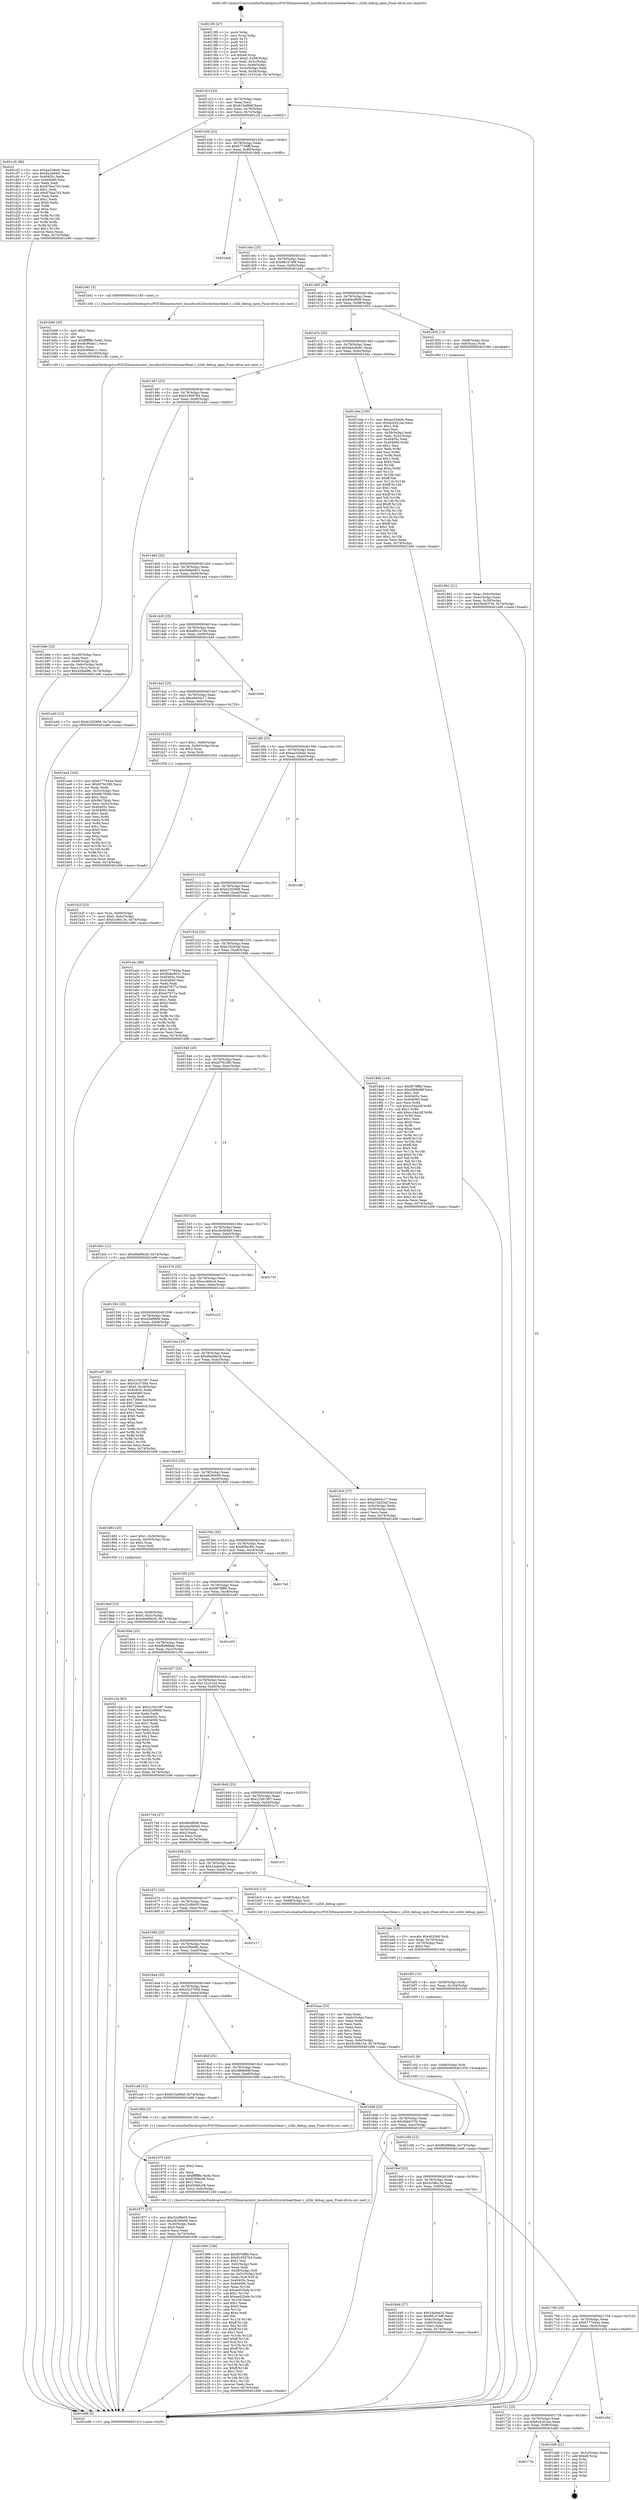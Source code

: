 digraph "0x4013f0" {
  label = "0x4013f0 (/mnt/c/Users/mathe/Desktop/tcc/POCII/binaries/extr_linuxfsocfs2clusterheartbeat.c_o2hb_debug_open_Final-ollvm.out::main(0))"
  labelloc = "t"
  node[shape=record]

  Entry [label="",width=0.3,height=0.3,shape=circle,fillcolor=black,style=filled]
  "0x40141f" [label="{
     0x40141f [23]\l
     | [instrs]\l
     &nbsp;&nbsp;0x40141f \<+3\>: mov -0x74(%rbp),%eax\l
     &nbsp;&nbsp;0x401422 \<+2\>: mov %eax,%ecx\l
     &nbsp;&nbsp;0x401424 \<+6\>: sub $0x815a96bf,%ecx\l
     &nbsp;&nbsp;0x40142a \<+3\>: mov %eax,-0x78(%rbp)\l
     &nbsp;&nbsp;0x40142d \<+3\>: mov %ecx,-0x7c(%rbp)\l
     &nbsp;&nbsp;0x401430 \<+6\>: je 0000000000401cf2 \<main+0x902\>\l
  }"]
  "0x401cf2" [label="{
     0x401cf2 [88]\l
     | [instrs]\l
     &nbsp;&nbsp;0x401cf2 \<+5\>: mov $0xaa33dedc,%eax\l
     &nbsp;&nbsp;0x401cf7 \<+5\>: mov $0x8a2e8461,%ecx\l
     &nbsp;&nbsp;0x401cfc \<+7\>: mov 0x40405c,%edx\l
     &nbsp;&nbsp;0x401d03 \<+7\>: mov 0x404060,%esi\l
     &nbsp;&nbsp;0x401d0a \<+2\>: mov %edx,%edi\l
     &nbsp;&nbsp;0x401d0c \<+6\>: sub $0x878aa7d3,%edi\l
     &nbsp;&nbsp;0x401d12 \<+3\>: sub $0x1,%edi\l
     &nbsp;&nbsp;0x401d15 \<+6\>: add $0x878aa7d3,%edi\l
     &nbsp;&nbsp;0x401d1b \<+3\>: imul %edi,%edx\l
     &nbsp;&nbsp;0x401d1e \<+3\>: and $0x1,%edx\l
     &nbsp;&nbsp;0x401d21 \<+3\>: cmp $0x0,%edx\l
     &nbsp;&nbsp;0x401d24 \<+4\>: sete %r8b\l
     &nbsp;&nbsp;0x401d28 \<+3\>: cmp $0xa,%esi\l
     &nbsp;&nbsp;0x401d2b \<+4\>: setl %r9b\l
     &nbsp;&nbsp;0x401d2f \<+3\>: mov %r8b,%r10b\l
     &nbsp;&nbsp;0x401d32 \<+3\>: and %r9b,%r10b\l
     &nbsp;&nbsp;0x401d35 \<+3\>: xor %r9b,%r8b\l
     &nbsp;&nbsp;0x401d38 \<+3\>: or %r8b,%r10b\l
     &nbsp;&nbsp;0x401d3b \<+4\>: test $0x1,%r10b\l
     &nbsp;&nbsp;0x401d3f \<+3\>: cmovne %ecx,%eax\l
     &nbsp;&nbsp;0x401d42 \<+3\>: mov %eax,-0x74(%rbp)\l
     &nbsp;&nbsp;0x401d45 \<+5\>: jmp 0000000000401e96 \<main+0xaa6\>\l
  }"]
  "0x401436" [label="{
     0x401436 [22]\l
     | [instrs]\l
     &nbsp;&nbsp;0x401436 \<+5\>: jmp 000000000040143b \<main+0x4b\>\l
     &nbsp;&nbsp;0x40143b \<+3\>: mov -0x78(%rbp),%eax\l
     &nbsp;&nbsp;0x40143e \<+5\>: sub $0x87736fff,%eax\l
     &nbsp;&nbsp;0x401443 \<+3\>: mov %eax,-0x80(%rbp)\l
     &nbsp;&nbsp;0x401446 \<+6\>: je 0000000000401deb \<main+0x9fb\>\l
  }"]
  Exit [label="",width=0.3,height=0.3,shape=circle,fillcolor=black,style=filled,peripheries=2]
  "0x401deb" [label="{
     0x401deb\l
  }", style=dashed]
  "0x40144c" [label="{
     0x40144c [25]\l
     | [instrs]\l
     &nbsp;&nbsp;0x40144c \<+5\>: jmp 0000000000401451 \<main+0x61\>\l
     &nbsp;&nbsp;0x401451 \<+3\>: mov -0x78(%rbp),%eax\l
     &nbsp;&nbsp;0x401454 \<+5\>: sub $0x88107ef9,%eax\l
     &nbsp;&nbsp;0x401459 \<+6\>: mov %eax,-0x84(%rbp)\l
     &nbsp;&nbsp;0x40145f \<+6\>: je 0000000000401b61 \<main+0x771\>\l
  }"]
  "0x40173a" [label="{
     0x40173a\l
  }", style=dashed]
  "0x401b61" [label="{
     0x401b61 [5]\l
     | [instrs]\l
     &nbsp;&nbsp;0x401b61 \<+5\>: call 0000000000401160 \<next_i\>\l
     | [calls]\l
     &nbsp;&nbsp;0x401160 \{1\} (/mnt/c/Users/mathe/Desktop/tcc/POCII/binaries/extr_linuxfsocfs2clusterheartbeat.c_o2hb_debug_open_Final-ollvm.out::next_i)\l
  }"]
  "0x401465" [label="{
     0x401465 [25]\l
     | [instrs]\l
     &nbsp;&nbsp;0x401465 \<+5\>: jmp 000000000040146a \<main+0x7a\>\l
     &nbsp;&nbsp;0x40146a \<+3\>: mov -0x78(%rbp),%eax\l
     &nbsp;&nbsp;0x40146d \<+5\>: sub $0x89cdf0f9,%eax\l
     &nbsp;&nbsp;0x401472 \<+6\>: mov %eax,-0x88(%rbp)\l
     &nbsp;&nbsp;0x401478 \<+6\>: je 0000000000401855 \<main+0x465\>\l
  }"]
  "0x401dd6" [label="{
     0x401dd6 [21]\l
     | [instrs]\l
     &nbsp;&nbsp;0x401dd6 \<+3\>: mov -0x2c(%rbp),%eax\l
     &nbsp;&nbsp;0x401dd9 \<+7\>: add $0xe8,%rsp\l
     &nbsp;&nbsp;0x401de0 \<+1\>: pop %rbx\l
     &nbsp;&nbsp;0x401de1 \<+2\>: pop %r12\l
     &nbsp;&nbsp;0x401de3 \<+2\>: pop %r13\l
     &nbsp;&nbsp;0x401de5 \<+2\>: pop %r14\l
     &nbsp;&nbsp;0x401de7 \<+2\>: pop %r15\l
     &nbsp;&nbsp;0x401de9 \<+1\>: pop %rbp\l
     &nbsp;&nbsp;0x401dea \<+1\>: ret\l
  }"]
  "0x401855" [label="{
     0x401855 [13]\l
     | [instrs]\l
     &nbsp;&nbsp;0x401855 \<+4\>: mov -0x48(%rbp),%rax\l
     &nbsp;&nbsp;0x401859 \<+4\>: mov 0x8(%rax),%rdi\l
     &nbsp;&nbsp;0x40185d \<+5\>: call 0000000000401060 \<atoi@plt\>\l
     | [calls]\l
     &nbsp;&nbsp;0x401060 \{1\} (unknown)\l
  }"]
  "0x40147e" [label="{
     0x40147e [25]\l
     | [instrs]\l
     &nbsp;&nbsp;0x40147e \<+5\>: jmp 0000000000401483 \<main+0x93\>\l
     &nbsp;&nbsp;0x401483 \<+3\>: mov -0x78(%rbp),%eax\l
     &nbsp;&nbsp;0x401486 \<+5\>: sub $0x8a2e8461,%eax\l
     &nbsp;&nbsp;0x40148b \<+6\>: mov %eax,-0x8c(%rbp)\l
     &nbsp;&nbsp;0x401491 \<+6\>: je 0000000000401d4a \<main+0x95a\>\l
  }"]
  "0x401721" [label="{
     0x401721 [25]\l
     | [instrs]\l
     &nbsp;&nbsp;0x401721 \<+5\>: jmp 0000000000401726 \<main+0x336\>\l
     &nbsp;&nbsp;0x401726 \<+3\>: mov -0x78(%rbp),%eax\l
     &nbsp;&nbsp;0x401729 \<+5\>: sub $0x6c4261ba,%eax\l
     &nbsp;&nbsp;0x40172e \<+6\>: mov %eax,-0xf8(%rbp)\l
     &nbsp;&nbsp;0x401734 \<+6\>: je 0000000000401dd6 \<main+0x9e6\>\l
  }"]
  "0x401d4a" [label="{
     0x401d4a [140]\l
     | [instrs]\l
     &nbsp;&nbsp;0x401d4a \<+5\>: mov $0xaa33dedc,%eax\l
     &nbsp;&nbsp;0x401d4f \<+5\>: mov $0x6c4261ba,%ecx\l
     &nbsp;&nbsp;0x401d54 \<+2\>: mov $0x1,%dl\l
     &nbsp;&nbsp;0x401d56 \<+2\>: xor %esi,%esi\l
     &nbsp;&nbsp;0x401d58 \<+3\>: mov -0x38(%rbp),%edi\l
     &nbsp;&nbsp;0x401d5b \<+3\>: mov %edi,-0x2c(%rbp)\l
     &nbsp;&nbsp;0x401d5e \<+7\>: mov 0x40405c,%edi\l
     &nbsp;&nbsp;0x401d65 \<+8\>: mov 0x404060,%r8d\l
     &nbsp;&nbsp;0x401d6d \<+3\>: sub $0x1,%esi\l
     &nbsp;&nbsp;0x401d70 \<+3\>: mov %edi,%r9d\l
     &nbsp;&nbsp;0x401d73 \<+3\>: add %esi,%r9d\l
     &nbsp;&nbsp;0x401d76 \<+4\>: imul %r9d,%edi\l
     &nbsp;&nbsp;0x401d7a \<+3\>: and $0x1,%edi\l
     &nbsp;&nbsp;0x401d7d \<+3\>: cmp $0x0,%edi\l
     &nbsp;&nbsp;0x401d80 \<+4\>: sete %r10b\l
     &nbsp;&nbsp;0x401d84 \<+4\>: cmp $0xa,%r8d\l
     &nbsp;&nbsp;0x401d88 \<+4\>: setl %r11b\l
     &nbsp;&nbsp;0x401d8c \<+3\>: mov %r10b,%bl\l
     &nbsp;&nbsp;0x401d8f \<+3\>: xor $0xff,%bl\l
     &nbsp;&nbsp;0x401d92 \<+3\>: mov %r11b,%r14b\l
     &nbsp;&nbsp;0x401d95 \<+4\>: xor $0xff,%r14b\l
     &nbsp;&nbsp;0x401d99 \<+3\>: xor $0x1,%dl\l
     &nbsp;&nbsp;0x401d9c \<+3\>: mov %bl,%r15b\l
     &nbsp;&nbsp;0x401d9f \<+4\>: and $0xff,%r15b\l
     &nbsp;&nbsp;0x401da3 \<+3\>: and %dl,%r10b\l
     &nbsp;&nbsp;0x401da6 \<+3\>: mov %r14b,%r12b\l
     &nbsp;&nbsp;0x401da9 \<+4\>: and $0xff,%r12b\l
     &nbsp;&nbsp;0x401dad \<+3\>: and %dl,%r11b\l
     &nbsp;&nbsp;0x401db0 \<+3\>: or %r10b,%r15b\l
     &nbsp;&nbsp;0x401db3 \<+3\>: or %r11b,%r12b\l
     &nbsp;&nbsp;0x401db6 \<+3\>: xor %r12b,%r15b\l
     &nbsp;&nbsp;0x401db9 \<+3\>: or %r14b,%bl\l
     &nbsp;&nbsp;0x401dbc \<+3\>: xor $0xff,%bl\l
     &nbsp;&nbsp;0x401dbf \<+3\>: or $0x1,%dl\l
     &nbsp;&nbsp;0x401dc2 \<+2\>: and %dl,%bl\l
     &nbsp;&nbsp;0x401dc4 \<+3\>: or %bl,%r15b\l
     &nbsp;&nbsp;0x401dc7 \<+4\>: test $0x1,%r15b\l
     &nbsp;&nbsp;0x401dcb \<+3\>: cmovne %ecx,%eax\l
     &nbsp;&nbsp;0x401dce \<+3\>: mov %eax,-0x74(%rbp)\l
     &nbsp;&nbsp;0x401dd1 \<+5\>: jmp 0000000000401e96 \<main+0xaa6\>\l
  }"]
  "0x401497" [label="{
     0x401497 [25]\l
     | [instrs]\l
     &nbsp;&nbsp;0x401497 \<+5\>: jmp 000000000040149c \<main+0xac\>\l
     &nbsp;&nbsp;0x40149c \<+3\>: mov -0x78(%rbp),%eax\l
     &nbsp;&nbsp;0x40149f \<+5\>: sub $0x91958764,%eax\l
     &nbsp;&nbsp;0x4014a4 \<+6\>: mov %eax,-0x90(%rbp)\l
     &nbsp;&nbsp;0x4014aa \<+6\>: je 0000000000401a40 \<main+0x650\>\l
  }"]
  "0x401e5d" [label="{
     0x401e5d\l
  }", style=dashed]
  "0x401a40" [label="{
     0x401a40 [12]\l
     | [instrs]\l
     &nbsp;&nbsp;0x401a40 \<+7\>: movl $0xb22f2998,-0x74(%rbp)\l
     &nbsp;&nbsp;0x401a47 \<+5\>: jmp 0000000000401e96 \<main+0xaa6\>\l
  }"]
  "0x4014b0" [label="{
     0x4014b0 [25]\l
     | [instrs]\l
     &nbsp;&nbsp;0x4014b0 \<+5\>: jmp 00000000004014b5 \<main+0xc5\>\l
     &nbsp;&nbsp;0x4014b5 \<+3\>: mov -0x78(%rbp),%eax\l
     &nbsp;&nbsp;0x4014b8 \<+5\>: sub $0x9b8a9631,%eax\l
     &nbsp;&nbsp;0x4014bd \<+6\>: mov %eax,-0x94(%rbp)\l
     &nbsp;&nbsp;0x4014c3 \<+6\>: je 0000000000401aa4 \<main+0x6b4\>\l
  }"]
  "0x401c0b" [label="{
     0x401c0b [12]\l
     | [instrs]\l
     &nbsp;&nbsp;0x401c0b \<+7\>: movl $0xf8d989ab,-0x74(%rbp)\l
     &nbsp;&nbsp;0x401c12 \<+5\>: jmp 0000000000401e96 \<main+0xaa6\>\l
  }"]
  "0x401aa4" [label="{
     0x401aa4 [104]\l
     | [instrs]\l
     &nbsp;&nbsp;0x401aa4 \<+5\>: mov $0x6777944a,%eax\l
     &nbsp;&nbsp;0x401aa9 \<+5\>: mov $0xbf79c390,%ecx\l
     &nbsp;&nbsp;0x401aae \<+2\>: xor %edx,%edx\l
     &nbsp;&nbsp;0x401ab0 \<+3\>: mov -0x5c(%rbp),%esi\l
     &nbsp;&nbsp;0x401ab3 \<+6\>: add $0x98c7fd4b,%esi\l
     &nbsp;&nbsp;0x401ab9 \<+3\>: add $0x1,%esi\l
     &nbsp;&nbsp;0x401abc \<+6\>: sub $0x98c7fd4b,%esi\l
     &nbsp;&nbsp;0x401ac2 \<+3\>: mov %esi,-0x5c(%rbp)\l
     &nbsp;&nbsp;0x401ac5 \<+7\>: mov 0x40405c,%esi\l
     &nbsp;&nbsp;0x401acc \<+7\>: mov 0x404060,%edi\l
     &nbsp;&nbsp;0x401ad3 \<+3\>: sub $0x1,%edx\l
     &nbsp;&nbsp;0x401ad6 \<+3\>: mov %esi,%r8d\l
     &nbsp;&nbsp;0x401ad9 \<+3\>: add %edx,%r8d\l
     &nbsp;&nbsp;0x401adc \<+4\>: imul %r8d,%esi\l
     &nbsp;&nbsp;0x401ae0 \<+3\>: and $0x1,%esi\l
     &nbsp;&nbsp;0x401ae3 \<+3\>: cmp $0x0,%esi\l
     &nbsp;&nbsp;0x401ae6 \<+4\>: sete %r9b\l
     &nbsp;&nbsp;0x401aea \<+3\>: cmp $0xa,%edi\l
     &nbsp;&nbsp;0x401aed \<+4\>: setl %r10b\l
     &nbsp;&nbsp;0x401af1 \<+3\>: mov %r9b,%r11b\l
     &nbsp;&nbsp;0x401af4 \<+3\>: and %r10b,%r11b\l
     &nbsp;&nbsp;0x401af7 \<+3\>: xor %r10b,%r9b\l
     &nbsp;&nbsp;0x401afa \<+3\>: or %r9b,%r11b\l
     &nbsp;&nbsp;0x401afd \<+4\>: test $0x1,%r11b\l
     &nbsp;&nbsp;0x401b01 \<+3\>: cmovne %ecx,%eax\l
     &nbsp;&nbsp;0x401b04 \<+3\>: mov %eax,-0x74(%rbp)\l
     &nbsp;&nbsp;0x401b07 \<+5\>: jmp 0000000000401e96 \<main+0xaa6\>\l
  }"]
  "0x4014c9" [label="{
     0x4014c9 [25]\l
     | [instrs]\l
     &nbsp;&nbsp;0x4014c9 \<+5\>: jmp 00000000004014ce \<main+0xde\>\l
     &nbsp;&nbsp;0x4014ce \<+3\>: mov -0x78(%rbp),%eax\l
     &nbsp;&nbsp;0x4014d1 \<+5\>: sub $0xa801e7db,%eax\l
     &nbsp;&nbsp;0x4014d6 \<+6\>: mov %eax,-0x98(%rbp)\l
     &nbsp;&nbsp;0x4014dc \<+6\>: je 0000000000401849 \<main+0x459\>\l
  }"]
  "0x401c02" [label="{
     0x401c02 [9]\l
     | [instrs]\l
     &nbsp;&nbsp;0x401c02 \<+4\>: mov -0x68(%rbp),%rdi\l
     &nbsp;&nbsp;0x401c06 \<+5\>: call 0000000000401030 \<free@plt\>\l
     | [calls]\l
     &nbsp;&nbsp;0x401030 \{1\} (unknown)\l
  }"]
  "0x401849" [label="{
     0x401849\l
  }", style=dashed]
  "0x4014e2" [label="{
     0x4014e2 [25]\l
     | [instrs]\l
     &nbsp;&nbsp;0x4014e2 \<+5\>: jmp 00000000004014e7 \<main+0xf7\>\l
     &nbsp;&nbsp;0x4014e7 \<+3\>: mov -0x78(%rbp),%eax\l
     &nbsp;&nbsp;0x4014ea \<+5\>: sub $0xa9e04c17,%eax\l
     &nbsp;&nbsp;0x4014ef \<+6\>: mov %eax,-0x9c(%rbp)\l
     &nbsp;&nbsp;0x4014f5 \<+6\>: je 0000000000401b18 \<main+0x728\>\l
  }"]
  "0x401bf3" [label="{
     0x401bf3 [15]\l
     | [instrs]\l
     &nbsp;&nbsp;0x401bf3 \<+4\>: mov -0x58(%rbp),%rdi\l
     &nbsp;&nbsp;0x401bf7 \<+6\>: mov %eax,-0x104(%rbp)\l
     &nbsp;&nbsp;0x401bfd \<+5\>: call 0000000000401030 \<free@plt\>\l
     | [calls]\l
     &nbsp;&nbsp;0x401030 \{1\} (unknown)\l
  }"]
  "0x401b18" [label="{
     0x401b18 [23]\l
     | [instrs]\l
     &nbsp;&nbsp;0x401b18 \<+7\>: movl $0x1,-0x60(%rbp)\l
     &nbsp;&nbsp;0x401b1f \<+4\>: movslq -0x60(%rbp),%rax\l
     &nbsp;&nbsp;0x401b23 \<+4\>: shl $0x2,%rax\l
     &nbsp;&nbsp;0x401b27 \<+3\>: mov %rax,%rdi\l
     &nbsp;&nbsp;0x401b2a \<+5\>: call 0000000000401050 \<malloc@plt\>\l
     | [calls]\l
     &nbsp;&nbsp;0x401050 \{1\} (unknown)\l
  }"]
  "0x4014fb" [label="{
     0x4014fb [25]\l
     | [instrs]\l
     &nbsp;&nbsp;0x4014fb \<+5\>: jmp 0000000000401500 \<main+0x110\>\l
     &nbsp;&nbsp;0x401500 \<+3\>: mov -0x78(%rbp),%eax\l
     &nbsp;&nbsp;0x401503 \<+5\>: sub $0xaa33dedc,%eax\l
     &nbsp;&nbsp;0x401508 \<+6\>: mov %eax,-0xa0(%rbp)\l
     &nbsp;&nbsp;0x40150e \<+6\>: je 0000000000401e8f \<main+0xa9f\>\l
  }"]
  "0x401bdc" [label="{
     0x401bdc [23]\l
     | [instrs]\l
     &nbsp;&nbsp;0x401bdc \<+10\>: movabs $0x4020b6,%rdi\l
     &nbsp;&nbsp;0x401be6 \<+3\>: mov %eax,-0x70(%rbp)\l
     &nbsp;&nbsp;0x401be9 \<+3\>: mov -0x70(%rbp),%esi\l
     &nbsp;&nbsp;0x401bec \<+2\>: mov $0x0,%al\l
     &nbsp;&nbsp;0x401bee \<+5\>: call 0000000000401040 \<printf@plt\>\l
     | [calls]\l
     &nbsp;&nbsp;0x401040 \{1\} (unknown)\l
  }"]
  "0x401e8f" [label="{
     0x401e8f\l
  }", style=dashed]
  "0x401514" [label="{
     0x401514 [25]\l
     | [instrs]\l
     &nbsp;&nbsp;0x401514 \<+5\>: jmp 0000000000401519 \<main+0x129\>\l
     &nbsp;&nbsp;0x401519 \<+3\>: mov -0x78(%rbp),%eax\l
     &nbsp;&nbsp;0x40151c \<+5\>: sub $0xb22f2998,%eax\l
     &nbsp;&nbsp;0x401521 \<+6\>: mov %eax,-0xa4(%rbp)\l
     &nbsp;&nbsp;0x401527 \<+6\>: je 0000000000401a4c \<main+0x65c\>\l
  }"]
  "0x401b8e" [label="{
     0x401b8e [32]\l
     | [instrs]\l
     &nbsp;&nbsp;0x401b8e \<+6\>: mov -0x100(%rbp),%ecx\l
     &nbsp;&nbsp;0x401b94 \<+3\>: imul %eax,%ecx\l
     &nbsp;&nbsp;0x401b97 \<+4\>: mov -0x68(%rbp),%rsi\l
     &nbsp;&nbsp;0x401b9b \<+4\>: movslq -0x6c(%rbp),%rdi\l
     &nbsp;&nbsp;0x401b9f \<+3\>: mov %ecx,(%rsi,%rdi,4)\l
     &nbsp;&nbsp;0x401ba2 \<+7\>: movl $0x42fbe9fe,-0x74(%rbp)\l
     &nbsp;&nbsp;0x401ba9 \<+5\>: jmp 0000000000401e96 \<main+0xaa6\>\l
  }"]
  "0x401a4c" [label="{
     0x401a4c [88]\l
     | [instrs]\l
     &nbsp;&nbsp;0x401a4c \<+5\>: mov $0x6777944a,%eax\l
     &nbsp;&nbsp;0x401a51 \<+5\>: mov $0x9b8a9631,%ecx\l
     &nbsp;&nbsp;0x401a56 \<+7\>: mov 0x40405c,%edx\l
     &nbsp;&nbsp;0x401a5d \<+7\>: mov 0x404060,%esi\l
     &nbsp;&nbsp;0x401a64 \<+2\>: mov %edx,%edi\l
     &nbsp;&nbsp;0x401a66 \<+6\>: add $0xe07677a,%edi\l
     &nbsp;&nbsp;0x401a6c \<+3\>: sub $0x1,%edi\l
     &nbsp;&nbsp;0x401a6f \<+6\>: sub $0xe07677a,%edi\l
     &nbsp;&nbsp;0x401a75 \<+3\>: imul %edi,%edx\l
     &nbsp;&nbsp;0x401a78 \<+3\>: and $0x1,%edx\l
     &nbsp;&nbsp;0x401a7b \<+3\>: cmp $0x0,%edx\l
     &nbsp;&nbsp;0x401a7e \<+4\>: sete %r8b\l
     &nbsp;&nbsp;0x401a82 \<+3\>: cmp $0xa,%esi\l
     &nbsp;&nbsp;0x401a85 \<+4\>: setl %r9b\l
     &nbsp;&nbsp;0x401a89 \<+3\>: mov %r8b,%r10b\l
     &nbsp;&nbsp;0x401a8c \<+3\>: and %r9b,%r10b\l
     &nbsp;&nbsp;0x401a8f \<+3\>: xor %r9b,%r8b\l
     &nbsp;&nbsp;0x401a92 \<+3\>: or %r8b,%r10b\l
     &nbsp;&nbsp;0x401a95 \<+4\>: test $0x1,%r10b\l
     &nbsp;&nbsp;0x401a99 \<+3\>: cmovne %ecx,%eax\l
     &nbsp;&nbsp;0x401a9c \<+3\>: mov %eax,-0x74(%rbp)\l
     &nbsp;&nbsp;0x401a9f \<+5\>: jmp 0000000000401e96 \<main+0xaa6\>\l
  }"]
  "0x40152d" [label="{
     0x40152d [25]\l
     | [instrs]\l
     &nbsp;&nbsp;0x40152d \<+5\>: jmp 0000000000401532 \<main+0x142\>\l
     &nbsp;&nbsp;0x401532 \<+3\>: mov -0x78(%rbp),%eax\l
     &nbsp;&nbsp;0x401535 \<+5\>: sub $0xb7d203af,%eax\l
     &nbsp;&nbsp;0x40153a \<+6\>: mov %eax,-0xa8(%rbp)\l
     &nbsp;&nbsp;0x401540 \<+6\>: je 00000000004018db \<main+0x4eb\>\l
  }"]
  "0x401b66" [label="{
     0x401b66 [40]\l
     | [instrs]\l
     &nbsp;&nbsp;0x401b66 \<+5\>: mov $0x2,%ecx\l
     &nbsp;&nbsp;0x401b6b \<+1\>: cltd\l
     &nbsp;&nbsp;0x401b6c \<+2\>: idiv %ecx\l
     &nbsp;&nbsp;0x401b6e \<+6\>: imul $0xfffffffe,%edx,%ecx\l
     &nbsp;&nbsp;0x401b74 \<+6\>: add $0x8c96de11,%ecx\l
     &nbsp;&nbsp;0x401b7a \<+3\>: add $0x1,%ecx\l
     &nbsp;&nbsp;0x401b7d \<+6\>: sub $0x8c96de11,%ecx\l
     &nbsp;&nbsp;0x401b83 \<+6\>: mov %ecx,-0x100(%rbp)\l
     &nbsp;&nbsp;0x401b89 \<+5\>: call 0000000000401160 \<next_i\>\l
     | [calls]\l
     &nbsp;&nbsp;0x401160 \{1\} (/mnt/c/Users/mathe/Desktop/tcc/POCII/binaries/extr_linuxfsocfs2clusterheartbeat.c_o2hb_debug_open_Final-ollvm.out::next_i)\l
  }"]
  "0x4018db" [label="{
     0x4018db [144]\l
     | [instrs]\l
     &nbsp;&nbsp;0x4018db \<+5\>: mov $0xf879fffd,%eax\l
     &nbsp;&nbsp;0x4018e0 \<+5\>: mov $0x486fe98f,%ecx\l
     &nbsp;&nbsp;0x4018e5 \<+2\>: mov $0x1,%dl\l
     &nbsp;&nbsp;0x4018e7 \<+7\>: mov 0x40405c,%esi\l
     &nbsp;&nbsp;0x4018ee \<+7\>: mov 0x404060,%edi\l
     &nbsp;&nbsp;0x4018f5 \<+3\>: mov %esi,%r8d\l
     &nbsp;&nbsp;0x4018f8 \<+7\>: sub $0xcc34a2df,%r8d\l
     &nbsp;&nbsp;0x4018ff \<+4\>: sub $0x1,%r8d\l
     &nbsp;&nbsp;0x401903 \<+7\>: add $0xcc34a2df,%r8d\l
     &nbsp;&nbsp;0x40190a \<+4\>: imul %r8d,%esi\l
     &nbsp;&nbsp;0x40190e \<+3\>: and $0x1,%esi\l
     &nbsp;&nbsp;0x401911 \<+3\>: cmp $0x0,%esi\l
     &nbsp;&nbsp;0x401914 \<+4\>: sete %r9b\l
     &nbsp;&nbsp;0x401918 \<+3\>: cmp $0xa,%edi\l
     &nbsp;&nbsp;0x40191b \<+4\>: setl %r10b\l
     &nbsp;&nbsp;0x40191f \<+3\>: mov %r9b,%r11b\l
     &nbsp;&nbsp;0x401922 \<+4\>: xor $0xff,%r11b\l
     &nbsp;&nbsp;0x401926 \<+3\>: mov %r10b,%bl\l
     &nbsp;&nbsp;0x401929 \<+3\>: xor $0xff,%bl\l
     &nbsp;&nbsp;0x40192c \<+3\>: xor $0x0,%dl\l
     &nbsp;&nbsp;0x40192f \<+3\>: mov %r11b,%r14b\l
     &nbsp;&nbsp;0x401932 \<+4\>: and $0x0,%r14b\l
     &nbsp;&nbsp;0x401936 \<+3\>: and %dl,%r9b\l
     &nbsp;&nbsp;0x401939 \<+3\>: mov %bl,%r15b\l
     &nbsp;&nbsp;0x40193c \<+4\>: and $0x0,%r15b\l
     &nbsp;&nbsp;0x401940 \<+3\>: and %dl,%r10b\l
     &nbsp;&nbsp;0x401943 \<+3\>: or %r9b,%r14b\l
     &nbsp;&nbsp;0x401946 \<+3\>: or %r10b,%r15b\l
     &nbsp;&nbsp;0x401949 \<+3\>: xor %r15b,%r14b\l
     &nbsp;&nbsp;0x40194c \<+3\>: or %bl,%r11b\l
     &nbsp;&nbsp;0x40194f \<+4\>: xor $0xff,%r11b\l
     &nbsp;&nbsp;0x401953 \<+3\>: or $0x0,%dl\l
     &nbsp;&nbsp;0x401956 \<+3\>: and %dl,%r11b\l
     &nbsp;&nbsp;0x401959 \<+3\>: or %r11b,%r14b\l
     &nbsp;&nbsp;0x40195c \<+4\>: test $0x1,%r14b\l
     &nbsp;&nbsp;0x401960 \<+3\>: cmovne %ecx,%eax\l
     &nbsp;&nbsp;0x401963 \<+3\>: mov %eax,-0x74(%rbp)\l
     &nbsp;&nbsp;0x401966 \<+5\>: jmp 0000000000401e96 \<main+0xaa6\>\l
  }"]
  "0x401546" [label="{
     0x401546 [25]\l
     | [instrs]\l
     &nbsp;&nbsp;0x401546 \<+5\>: jmp 000000000040154b \<main+0x15b\>\l
     &nbsp;&nbsp;0x40154b \<+3\>: mov -0x78(%rbp),%eax\l
     &nbsp;&nbsp;0x40154e \<+5\>: sub $0xbf79c390,%eax\l
     &nbsp;&nbsp;0x401553 \<+6\>: mov %eax,-0xac(%rbp)\l
     &nbsp;&nbsp;0x401559 \<+6\>: je 0000000000401b0c \<main+0x71c\>\l
  }"]
  "0x401708" [label="{
     0x401708 [25]\l
     | [instrs]\l
     &nbsp;&nbsp;0x401708 \<+5\>: jmp 000000000040170d \<main+0x31d\>\l
     &nbsp;&nbsp;0x40170d \<+3\>: mov -0x78(%rbp),%eax\l
     &nbsp;&nbsp;0x401710 \<+5\>: sub $0x6777944a,%eax\l
     &nbsp;&nbsp;0x401715 \<+6\>: mov %eax,-0xf4(%rbp)\l
     &nbsp;&nbsp;0x40171b \<+6\>: je 0000000000401e5d \<main+0xa6d\>\l
  }"]
  "0x401b0c" [label="{
     0x401b0c [12]\l
     | [instrs]\l
     &nbsp;&nbsp;0x401b0c \<+7\>: movl $0xd6a99e26,-0x74(%rbp)\l
     &nbsp;&nbsp;0x401b13 \<+5\>: jmp 0000000000401e96 \<main+0xaa6\>\l
  }"]
  "0x40155f" [label="{
     0x40155f [25]\l
     | [instrs]\l
     &nbsp;&nbsp;0x40155f \<+5\>: jmp 0000000000401564 \<main+0x174\>\l
     &nbsp;&nbsp;0x401564 \<+3\>: mov -0x78(%rbp),%eax\l
     &nbsp;&nbsp;0x401567 \<+5\>: sub $0xcbc0b9a0,%eax\l
     &nbsp;&nbsp;0x40156c \<+6\>: mov %eax,-0xb0(%rbp)\l
     &nbsp;&nbsp;0x401572 \<+6\>: je 000000000040175f \<main+0x36f\>\l
  }"]
  "0x401b46" [label="{
     0x401b46 [27]\l
     | [instrs]\l
     &nbsp;&nbsp;0x401b46 \<+5\>: mov $0x24a9ae32,%eax\l
     &nbsp;&nbsp;0x401b4b \<+5\>: mov $0x88107ef9,%ecx\l
     &nbsp;&nbsp;0x401b50 \<+3\>: mov -0x6c(%rbp),%edx\l
     &nbsp;&nbsp;0x401b53 \<+3\>: cmp -0x60(%rbp),%edx\l
     &nbsp;&nbsp;0x401b56 \<+3\>: cmovl %ecx,%eax\l
     &nbsp;&nbsp;0x401b59 \<+3\>: mov %eax,-0x74(%rbp)\l
     &nbsp;&nbsp;0x401b5c \<+5\>: jmp 0000000000401e96 \<main+0xaa6\>\l
  }"]
  "0x40175f" [label="{
     0x40175f\l
  }", style=dashed]
  "0x401578" [label="{
     0x401578 [25]\l
     | [instrs]\l
     &nbsp;&nbsp;0x401578 \<+5\>: jmp 000000000040157d \<main+0x18d\>\l
     &nbsp;&nbsp;0x40157d \<+3\>: mov -0x78(%rbp),%eax\l
     &nbsp;&nbsp;0x401580 \<+5\>: sub $0xccc60ec4,%eax\l
     &nbsp;&nbsp;0x401585 \<+6\>: mov %eax,-0xb4(%rbp)\l
     &nbsp;&nbsp;0x40158b \<+6\>: je 0000000000401c23 \<main+0x833\>\l
  }"]
  "0x401b2f" [label="{
     0x401b2f [23]\l
     | [instrs]\l
     &nbsp;&nbsp;0x401b2f \<+4\>: mov %rax,-0x68(%rbp)\l
     &nbsp;&nbsp;0x401b33 \<+7\>: movl $0x0,-0x6c(%rbp)\l
     &nbsp;&nbsp;0x401b3a \<+7\>: movl $0x5c38e13e,-0x74(%rbp)\l
     &nbsp;&nbsp;0x401b41 \<+5\>: jmp 0000000000401e96 \<main+0xaa6\>\l
  }"]
  "0x401c23" [label="{
     0x401c23\l
  }", style=dashed]
  "0x401591" [label="{
     0x401591 [25]\l
     | [instrs]\l
     &nbsp;&nbsp;0x401591 \<+5\>: jmp 0000000000401596 \<main+0x1a6\>\l
     &nbsp;&nbsp;0x401596 \<+3\>: mov -0x78(%rbp),%eax\l
     &nbsp;&nbsp;0x401599 \<+5\>: sub $0xd2ef98f4,%eax\l
     &nbsp;&nbsp;0x40159e \<+6\>: mov %eax,-0xb8(%rbp)\l
     &nbsp;&nbsp;0x4015a4 \<+6\>: je 0000000000401c87 \<main+0x897\>\l
  }"]
  "0x401998" [label="{
     0x401998 [168]\l
     | [instrs]\l
     &nbsp;&nbsp;0x401998 \<+5\>: mov $0xf879fffd,%ecx\l
     &nbsp;&nbsp;0x40199d \<+5\>: mov $0x91958764,%edx\l
     &nbsp;&nbsp;0x4019a2 \<+3\>: mov $0x1,%sil\l
     &nbsp;&nbsp;0x4019a5 \<+6\>: mov -0xfc(%rbp),%edi\l
     &nbsp;&nbsp;0x4019ab \<+3\>: imul %eax,%edi\l
     &nbsp;&nbsp;0x4019ae \<+4\>: mov -0x58(%rbp),%r8\l
     &nbsp;&nbsp;0x4019b2 \<+4\>: movslq -0x5c(%rbp),%r9\l
     &nbsp;&nbsp;0x4019b6 \<+4\>: mov %edi,(%r8,%r9,4)\l
     &nbsp;&nbsp;0x4019ba \<+7\>: mov 0x40405c,%eax\l
     &nbsp;&nbsp;0x4019c1 \<+7\>: mov 0x404060,%edi\l
     &nbsp;&nbsp;0x4019c8 \<+3\>: mov %eax,%r10d\l
     &nbsp;&nbsp;0x4019cb \<+7\>: sub $0xeed25efe,%r10d\l
     &nbsp;&nbsp;0x4019d2 \<+4\>: sub $0x1,%r10d\l
     &nbsp;&nbsp;0x4019d6 \<+7\>: add $0xeed25efe,%r10d\l
     &nbsp;&nbsp;0x4019dd \<+4\>: imul %r10d,%eax\l
     &nbsp;&nbsp;0x4019e1 \<+3\>: and $0x1,%eax\l
     &nbsp;&nbsp;0x4019e4 \<+3\>: cmp $0x0,%eax\l
     &nbsp;&nbsp;0x4019e7 \<+4\>: sete %r11b\l
     &nbsp;&nbsp;0x4019eb \<+3\>: cmp $0xa,%edi\l
     &nbsp;&nbsp;0x4019ee \<+3\>: setl %bl\l
     &nbsp;&nbsp;0x4019f1 \<+3\>: mov %r11b,%r14b\l
     &nbsp;&nbsp;0x4019f4 \<+4\>: xor $0xff,%r14b\l
     &nbsp;&nbsp;0x4019f8 \<+3\>: mov %bl,%r15b\l
     &nbsp;&nbsp;0x4019fb \<+4\>: xor $0xff,%r15b\l
     &nbsp;&nbsp;0x4019ff \<+4\>: xor $0x1,%sil\l
     &nbsp;&nbsp;0x401a03 \<+3\>: mov %r14b,%r12b\l
     &nbsp;&nbsp;0x401a06 \<+4\>: and $0xff,%r12b\l
     &nbsp;&nbsp;0x401a0a \<+3\>: and %sil,%r11b\l
     &nbsp;&nbsp;0x401a0d \<+3\>: mov %r15b,%r13b\l
     &nbsp;&nbsp;0x401a10 \<+4\>: and $0xff,%r13b\l
     &nbsp;&nbsp;0x401a14 \<+3\>: and %sil,%bl\l
     &nbsp;&nbsp;0x401a17 \<+3\>: or %r11b,%r12b\l
     &nbsp;&nbsp;0x401a1a \<+3\>: or %bl,%r13b\l
     &nbsp;&nbsp;0x401a1d \<+3\>: xor %r13b,%r12b\l
     &nbsp;&nbsp;0x401a20 \<+3\>: or %r15b,%r14b\l
     &nbsp;&nbsp;0x401a23 \<+4\>: xor $0xff,%r14b\l
     &nbsp;&nbsp;0x401a27 \<+4\>: or $0x1,%sil\l
     &nbsp;&nbsp;0x401a2b \<+3\>: and %sil,%r14b\l
     &nbsp;&nbsp;0x401a2e \<+3\>: or %r14b,%r12b\l
     &nbsp;&nbsp;0x401a31 \<+4\>: test $0x1,%r12b\l
     &nbsp;&nbsp;0x401a35 \<+3\>: cmovne %edx,%ecx\l
     &nbsp;&nbsp;0x401a38 \<+3\>: mov %ecx,-0x74(%rbp)\l
     &nbsp;&nbsp;0x401a3b \<+5\>: jmp 0000000000401e96 \<main+0xaa6\>\l
  }"]
  "0x401c87" [label="{
     0x401c87 [95]\l
     | [instrs]\l
     &nbsp;&nbsp;0x401c87 \<+5\>: mov $0x21591587,%eax\l
     &nbsp;&nbsp;0x401c8c \<+5\>: mov $0x43c3705d,%ecx\l
     &nbsp;&nbsp;0x401c91 \<+7\>: movl $0x0,-0x38(%rbp)\l
     &nbsp;&nbsp;0x401c98 \<+7\>: mov 0x40405c,%edx\l
     &nbsp;&nbsp;0x401c9f \<+7\>: mov 0x404060,%esi\l
     &nbsp;&nbsp;0x401ca6 \<+2\>: mov %edx,%edi\l
     &nbsp;&nbsp;0x401ca8 \<+6\>: add $0x7266e0cd,%edi\l
     &nbsp;&nbsp;0x401cae \<+3\>: sub $0x1,%edi\l
     &nbsp;&nbsp;0x401cb1 \<+6\>: sub $0x7266e0cd,%edi\l
     &nbsp;&nbsp;0x401cb7 \<+3\>: imul %edi,%edx\l
     &nbsp;&nbsp;0x401cba \<+3\>: and $0x1,%edx\l
     &nbsp;&nbsp;0x401cbd \<+3\>: cmp $0x0,%edx\l
     &nbsp;&nbsp;0x401cc0 \<+4\>: sete %r8b\l
     &nbsp;&nbsp;0x401cc4 \<+3\>: cmp $0xa,%esi\l
     &nbsp;&nbsp;0x401cc7 \<+4\>: setl %r9b\l
     &nbsp;&nbsp;0x401ccb \<+3\>: mov %r8b,%r10b\l
     &nbsp;&nbsp;0x401cce \<+3\>: and %r9b,%r10b\l
     &nbsp;&nbsp;0x401cd1 \<+3\>: xor %r9b,%r8b\l
     &nbsp;&nbsp;0x401cd4 \<+3\>: or %r8b,%r10b\l
     &nbsp;&nbsp;0x401cd7 \<+4\>: test $0x1,%r10b\l
     &nbsp;&nbsp;0x401cdb \<+3\>: cmovne %ecx,%eax\l
     &nbsp;&nbsp;0x401cde \<+3\>: mov %eax,-0x74(%rbp)\l
     &nbsp;&nbsp;0x401ce1 \<+5\>: jmp 0000000000401e96 \<main+0xaa6\>\l
  }"]
  "0x4015aa" [label="{
     0x4015aa [25]\l
     | [instrs]\l
     &nbsp;&nbsp;0x4015aa \<+5\>: jmp 00000000004015af \<main+0x1bf\>\l
     &nbsp;&nbsp;0x4015af \<+3\>: mov -0x78(%rbp),%eax\l
     &nbsp;&nbsp;0x4015b2 \<+5\>: sub $0xd6a99e26,%eax\l
     &nbsp;&nbsp;0x4015b7 \<+6\>: mov %eax,-0xbc(%rbp)\l
     &nbsp;&nbsp;0x4015bd \<+6\>: je 00000000004018c0 \<main+0x4d0\>\l
  }"]
  "0x401970" [label="{
     0x401970 [40]\l
     | [instrs]\l
     &nbsp;&nbsp;0x401970 \<+5\>: mov $0x2,%ecx\l
     &nbsp;&nbsp;0x401975 \<+1\>: cltd\l
     &nbsp;&nbsp;0x401976 \<+2\>: idiv %ecx\l
     &nbsp;&nbsp;0x401978 \<+6\>: imul $0xfffffffe,%edx,%ecx\l
     &nbsp;&nbsp;0x40197e \<+6\>: sub $0xf3566c08,%ecx\l
     &nbsp;&nbsp;0x401984 \<+3\>: add $0x1,%ecx\l
     &nbsp;&nbsp;0x401987 \<+6\>: add $0xf3566c08,%ecx\l
     &nbsp;&nbsp;0x40198d \<+6\>: mov %ecx,-0xfc(%rbp)\l
     &nbsp;&nbsp;0x401993 \<+5\>: call 0000000000401160 \<next_i\>\l
     | [calls]\l
     &nbsp;&nbsp;0x401160 \{1\} (/mnt/c/Users/mathe/Desktop/tcc/POCII/binaries/extr_linuxfsocfs2clusterheartbeat.c_o2hb_debug_open_Final-ollvm.out::next_i)\l
  }"]
  "0x4018c0" [label="{
     0x4018c0 [27]\l
     | [instrs]\l
     &nbsp;&nbsp;0x4018c0 \<+5\>: mov $0xa9e04c17,%eax\l
     &nbsp;&nbsp;0x4018c5 \<+5\>: mov $0xb7d203af,%ecx\l
     &nbsp;&nbsp;0x4018ca \<+3\>: mov -0x5c(%rbp),%edx\l
     &nbsp;&nbsp;0x4018cd \<+3\>: cmp -0x50(%rbp),%edx\l
     &nbsp;&nbsp;0x4018d0 \<+3\>: cmovl %ecx,%eax\l
     &nbsp;&nbsp;0x4018d3 \<+3\>: mov %eax,-0x74(%rbp)\l
     &nbsp;&nbsp;0x4018d6 \<+5\>: jmp 0000000000401e96 \<main+0xaa6\>\l
  }"]
  "0x4015c3" [label="{
     0x4015c3 [25]\l
     | [instrs]\l
     &nbsp;&nbsp;0x4015c3 \<+5\>: jmp 00000000004015c8 \<main+0x1d8\>\l
     &nbsp;&nbsp;0x4015c8 \<+3\>: mov -0x78(%rbp),%eax\l
     &nbsp;&nbsp;0x4015cb \<+5\>: sub $0xe8290e06,%eax\l
     &nbsp;&nbsp;0x4015d0 \<+6\>: mov %eax,-0xc0(%rbp)\l
     &nbsp;&nbsp;0x4015d6 \<+6\>: je 0000000000401892 \<main+0x4a2\>\l
  }"]
  "0x4018a9" [label="{
     0x4018a9 [23]\l
     | [instrs]\l
     &nbsp;&nbsp;0x4018a9 \<+4\>: mov %rax,-0x58(%rbp)\l
     &nbsp;&nbsp;0x4018ad \<+7\>: movl $0x0,-0x5c(%rbp)\l
     &nbsp;&nbsp;0x4018b4 \<+7\>: movl $0xd6a99e26,-0x74(%rbp)\l
     &nbsp;&nbsp;0x4018bb \<+5\>: jmp 0000000000401e96 \<main+0xaa6\>\l
  }"]
  "0x401892" [label="{
     0x401892 [23]\l
     | [instrs]\l
     &nbsp;&nbsp;0x401892 \<+7\>: movl $0x1,-0x50(%rbp)\l
     &nbsp;&nbsp;0x401899 \<+4\>: movslq -0x50(%rbp),%rax\l
     &nbsp;&nbsp;0x40189d \<+4\>: shl $0x2,%rax\l
     &nbsp;&nbsp;0x4018a1 \<+3\>: mov %rax,%rdi\l
     &nbsp;&nbsp;0x4018a4 \<+5\>: call 0000000000401050 \<malloc@plt\>\l
     | [calls]\l
     &nbsp;&nbsp;0x401050 \{1\} (unknown)\l
  }"]
  "0x4015dc" [label="{
     0x4015dc [25]\l
     | [instrs]\l
     &nbsp;&nbsp;0x4015dc \<+5\>: jmp 00000000004015e1 \<main+0x1f1\>\l
     &nbsp;&nbsp;0x4015e1 \<+3\>: mov -0x78(%rbp),%eax\l
     &nbsp;&nbsp;0x4015e4 \<+5\>: sub $0xf09acf0c,%eax\l
     &nbsp;&nbsp;0x4015e9 \<+6\>: mov %eax,-0xc4(%rbp)\l
     &nbsp;&nbsp;0x4015ef \<+6\>: je 00000000004017e5 \<main+0x3f5\>\l
  }"]
  "0x4016ef" [label="{
     0x4016ef [25]\l
     | [instrs]\l
     &nbsp;&nbsp;0x4016ef \<+5\>: jmp 00000000004016f4 \<main+0x304\>\l
     &nbsp;&nbsp;0x4016f4 \<+3\>: mov -0x78(%rbp),%eax\l
     &nbsp;&nbsp;0x4016f7 \<+5\>: sub $0x5c38e13e,%eax\l
     &nbsp;&nbsp;0x4016fc \<+6\>: mov %eax,-0xf0(%rbp)\l
     &nbsp;&nbsp;0x401702 \<+6\>: je 0000000000401b46 \<main+0x756\>\l
  }"]
  "0x4017e5" [label="{
     0x4017e5\l
  }", style=dashed]
  "0x4015f5" [label="{
     0x4015f5 [25]\l
     | [instrs]\l
     &nbsp;&nbsp;0x4015f5 \<+5\>: jmp 00000000004015fa \<main+0x20a\>\l
     &nbsp;&nbsp;0x4015fa \<+3\>: mov -0x78(%rbp),%eax\l
     &nbsp;&nbsp;0x4015fd \<+5\>: sub $0xf879fffd,%eax\l
     &nbsp;&nbsp;0x401602 \<+6\>: mov %eax,-0xc8(%rbp)\l
     &nbsp;&nbsp;0x401608 \<+6\>: je 0000000000401e03 \<main+0xa13\>\l
  }"]
  "0x401877" [label="{
     0x401877 [27]\l
     | [instrs]\l
     &nbsp;&nbsp;0x401877 \<+5\>: mov $0x32cf6b05,%eax\l
     &nbsp;&nbsp;0x40187c \<+5\>: mov $0xe8290e06,%ecx\l
     &nbsp;&nbsp;0x401881 \<+3\>: mov -0x30(%rbp),%edx\l
     &nbsp;&nbsp;0x401884 \<+3\>: cmp $0x0,%edx\l
     &nbsp;&nbsp;0x401887 \<+3\>: cmove %ecx,%eax\l
     &nbsp;&nbsp;0x40188a \<+3\>: mov %eax,-0x74(%rbp)\l
     &nbsp;&nbsp;0x40188d \<+5\>: jmp 0000000000401e96 \<main+0xaa6\>\l
  }"]
  "0x401e03" [label="{
     0x401e03\l
  }", style=dashed]
  "0x40160e" [label="{
     0x40160e [25]\l
     | [instrs]\l
     &nbsp;&nbsp;0x40160e \<+5\>: jmp 0000000000401613 \<main+0x223\>\l
     &nbsp;&nbsp;0x401613 \<+3\>: mov -0x78(%rbp),%eax\l
     &nbsp;&nbsp;0x401616 \<+5\>: sub $0xf8d989ab,%eax\l
     &nbsp;&nbsp;0x40161b \<+6\>: mov %eax,-0xcc(%rbp)\l
     &nbsp;&nbsp;0x401621 \<+6\>: je 0000000000401c34 \<main+0x844\>\l
  }"]
  "0x4016d6" [label="{
     0x4016d6 [25]\l
     | [instrs]\l
     &nbsp;&nbsp;0x4016d6 \<+5\>: jmp 00000000004016db \<main+0x2eb\>\l
     &nbsp;&nbsp;0x4016db \<+3\>: mov -0x78(%rbp),%eax\l
     &nbsp;&nbsp;0x4016de \<+5\>: sub $0x5bb637f4,%eax\l
     &nbsp;&nbsp;0x4016e3 \<+6\>: mov %eax,-0xec(%rbp)\l
     &nbsp;&nbsp;0x4016e9 \<+6\>: je 0000000000401877 \<main+0x487\>\l
  }"]
  "0x401c34" [label="{
     0x401c34 [83]\l
     | [instrs]\l
     &nbsp;&nbsp;0x401c34 \<+5\>: mov $0x21591587,%eax\l
     &nbsp;&nbsp;0x401c39 \<+5\>: mov $0xd2ef98f4,%ecx\l
     &nbsp;&nbsp;0x401c3e \<+2\>: xor %edx,%edx\l
     &nbsp;&nbsp;0x401c40 \<+7\>: mov 0x40405c,%esi\l
     &nbsp;&nbsp;0x401c47 \<+7\>: mov 0x404060,%edi\l
     &nbsp;&nbsp;0x401c4e \<+3\>: sub $0x1,%edx\l
     &nbsp;&nbsp;0x401c51 \<+3\>: mov %esi,%r8d\l
     &nbsp;&nbsp;0x401c54 \<+3\>: add %edx,%r8d\l
     &nbsp;&nbsp;0x401c57 \<+4\>: imul %r8d,%esi\l
     &nbsp;&nbsp;0x401c5b \<+3\>: and $0x1,%esi\l
     &nbsp;&nbsp;0x401c5e \<+3\>: cmp $0x0,%esi\l
     &nbsp;&nbsp;0x401c61 \<+4\>: sete %r9b\l
     &nbsp;&nbsp;0x401c65 \<+3\>: cmp $0xa,%edi\l
     &nbsp;&nbsp;0x401c68 \<+4\>: setl %r10b\l
     &nbsp;&nbsp;0x401c6c \<+3\>: mov %r9b,%r11b\l
     &nbsp;&nbsp;0x401c6f \<+3\>: and %r10b,%r11b\l
     &nbsp;&nbsp;0x401c72 \<+3\>: xor %r10b,%r9b\l
     &nbsp;&nbsp;0x401c75 \<+3\>: or %r9b,%r11b\l
     &nbsp;&nbsp;0x401c78 \<+4\>: test $0x1,%r11b\l
     &nbsp;&nbsp;0x401c7c \<+3\>: cmovne %ecx,%eax\l
     &nbsp;&nbsp;0x401c7f \<+3\>: mov %eax,-0x74(%rbp)\l
     &nbsp;&nbsp;0x401c82 \<+5\>: jmp 0000000000401e96 \<main+0xaa6\>\l
  }"]
  "0x401627" [label="{
     0x401627 [25]\l
     | [instrs]\l
     &nbsp;&nbsp;0x401627 \<+5\>: jmp 000000000040162c \<main+0x23c\>\l
     &nbsp;&nbsp;0x40162c \<+3\>: mov -0x78(%rbp),%eax\l
     &nbsp;&nbsp;0x40162f \<+5\>: sub $0x110101e4,%eax\l
     &nbsp;&nbsp;0x401634 \<+6\>: mov %eax,-0xd0(%rbp)\l
     &nbsp;&nbsp;0x40163a \<+6\>: je 0000000000401744 \<main+0x354\>\l
  }"]
  "0x40196b" [label="{
     0x40196b [5]\l
     | [instrs]\l
     &nbsp;&nbsp;0x40196b \<+5\>: call 0000000000401160 \<next_i\>\l
     | [calls]\l
     &nbsp;&nbsp;0x401160 \{1\} (/mnt/c/Users/mathe/Desktop/tcc/POCII/binaries/extr_linuxfsocfs2clusterheartbeat.c_o2hb_debug_open_Final-ollvm.out::next_i)\l
  }"]
  "0x401744" [label="{
     0x401744 [27]\l
     | [instrs]\l
     &nbsp;&nbsp;0x401744 \<+5\>: mov $0x89cdf0f9,%eax\l
     &nbsp;&nbsp;0x401749 \<+5\>: mov $0xcbc0b9a0,%ecx\l
     &nbsp;&nbsp;0x40174e \<+3\>: mov -0x34(%rbp),%edx\l
     &nbsp;&nbsp;0x401751 \<+3\>: cmp $0x2,%edx\l
     &nbsp;&nbsp;0x401754 \<+3\>: cmovne %ecx,%eax\l
     &nbsp;&nbsp;0x401757 \<+3\>: mov %eax,-0x74(%rbp)\l
     &nbsp;&nbsp;0x40175a \<+5\>: jmp 0000000000401e96 \<main+0xaa6\>\l
  }"]
  "0x401640" [label="{
     0x401640 [25]\l
     | [instrs]\l
     &nbsp;&nbsp;0x401640 \<+5\>: jmp 0000000000401645 \<main+0x255\>\l
     &nbsp;&nbsp;0x401645 \<+3\>: mov -0x78(%rbp),%eax\l
     &nbsp;&nbsp;0x401648 \<+5\>: sub $0x21591587,%eax\l
     &nbsp;&nbsp;0x40164d \<+6\>: mov %eax,-0xd4(%rbp)\l
     &nbsp;&nbsp;0x401653 \<+6\>: je 0000000000401e7c \<main+0xa8c\>\l
  }"]
  "0x401e96" [label="{
     0x401e96 [5]\l
     | [instrs]\l
     &nbsp;&nbsp;0x401e96 \<+5\>: jmp 000000000040141f \<main+0x2f\>\l
  }"]
  "0x4013f0" [label="{
     0x4013f0 [47]\l
     | [instrs]\l
     &nbsp;&nbsp;0x4013f0 \<+1\>: push %rbp\l
     &nbsp;&nbsp;0x4013f1 \<+3\>: mov %rsp,%rbp\l
     &nbsp;&nbsp;0x4013f4 \<+2\>: push %r15\l
     &nbsp;&nbsp;0x4013f6 \<+2\>: push %r14\l
     &nbsp;&nbsp;0x4013f8 \<+2\>: push %r13\l
     &nbsp;&nbsp;0x4013fa \<+2\>: push %r12\l
     &nbsp;&nbsp;0x4013fc \<+1\>: push %rbx\l
     &nbsp;&nbsp;0x4013fd \<+7\>: sub $0xe8,%rsp\l
     &nbsp;&nbsp;0x401404 \<+7\>: movl $0x0,-0x38(%rbp)\l
     &nbsp;&nbsp;0x40140b \<+3\>: mov %edi,-0x3c(%rbp)\l
     &nbsp;&nbsp;0x40140e \<+4\>: mov %rsi,-0x48(%rbp)\l
     &nbsp;&nbsp;0x401412 \<+3\>: mov -0x3c(%rbp),%edi\l
     &nbsp;&nbsp;0x401415 \<+3\>: mov %edi,-0x34(%rbp)\l
     &nbsp;&nbsp;0x401418 \<+7\>: movl $0x110101e4,-0x74(%rbp)\l
  }"]
  "0x401862" [label="{
     0x401862 [21]\l
     | [instrs]\l
     &nbsp;&nbsp;0x401862 \<+3\>: mov %eax,-0x4c(%rbp)\l
     &nbsp;&nbsp;0x401865 \<+3\>: mov -0x4c(%rbp),%eax\l
     &nbsp;&nbsp;0x401868 \<+3\>: mov %eax,-0x30(%rbp)\l
     &nbsp;&nbsp;0x40186b \<+7\>: movl $0x5bb637f4,-0x74(%rbp)\l
     &nbsp;&nbsp;0x401872 \<+5\>: jmp 0000000000401e96 \<main+0xaa6\>\l
  }"]
  "0x4016bd" [label="{
     0x4016bd [25]\l
     | [instrs]\l
     &nbsp;&nbsp;0x4016bd \<+5\>: jmp 00000000004016c2 \<main+0x2d2\>\l
     &nbsp;&nbsp;0x4016c2 \<+3\>: mov -0x78(%rbp),%eax\l
     &nbsp;&nbsp;0x4016c5 \<+5\>: sub $0x486fe98f,%eax\l
     &nbsp;&nbsp;0x4016ca \<+6\>: mov %eax,-0xe8(%rbp)\l
     &nbsp;&nbsp;0x4016d0 \<+6\>: je 000000000040196b \<main+0x57b\>\l
  }"]
  "0x401e7c" [label="{
     0x401e7c\l
  }", style=dashed]
  "0x401659" [label="{
     0x401659 [25]\l
     | [instrs]\l
     &nbsp;&nbsp;0x401659 \<+5\>: jmp 000000000040165e \<main+0x26e\>\l
     &nbsp;&nbsp;0x40165e \<+3\>: mov -0x78(%rbp),%eax\l
     &nbsp;&nbsp;0x401661 \<+5\>: sub $0x24a9ae32,%eax\l
     &nbsp;&nbsp;0x401666 \<+6\>: mov %eax,-0xd8(%rbp)\l
     &nbsp;&nbsp;0x40166c \<+6\>: je 0000000000401bcf \<main+0x7df\>\l
  }"]
  "0x401ce6" [label="{
     0x401ce6 [12]\l
     | [instrs]\l
     &nbsp;&nbsp;0x401ce6 \<+7\>: movl $0x815a96bf,-0x74(%rbp)\l
     &nbsp;&nbsp;0x401ced \<+5\>: jmp 0000000000401e96 \<main+0xaa6\>\l
  }"]
  "0x401bcf" [label="{
     0x401bcf [13]\l
     | [instrs]\l
     &nbsp;&nbsp;0x401bcf \<+4\>: mov -0x58(%rbp),%rdi\l
     &nbsp;&nbsp;0x401bd3 \<+4\>: mov -0x68(%rbp),%rsi\l
     &nbsp;&nbsp;0x401bd7 \<+5\>: call 0000000000401240 \<o2hb_debug_open\>\l
     | [calls]\l
     &nbsp;&nbsp;0x401240 \{1\} (/mnt/c/Users/mathe/Desktop/tcc/POCII/binaries/extr_linuxfsocfs2clusterheartbeat.c_o2hb_debug_open_Final-ollvm.out::o2hb_debug_open)\l
  }"]
  "0x401672" [label="{
     0x401672 [25]\l
     | [instrs]\l
     &nbsp;&nbsp;0x401672 \<+5\>: jmp 0000000000401677 \<main+0x287\>\l
     &nbsp;&nbsp;0x401677 \<+3\>: mov -0x78(%rbp),%eax\l
     &nbsp;&nbsp;0x40167a \<+5\>: sub $0x32cf6b05,%eax\l
     &nbsp;&nbsp;0x40167f \<+6\>: mov %eax,-0xdc(%rbp)\l
     &nbsp;&nbsp;0x401685 \<+6\>: je 0000000000401c17 \<main+0x827\>\l
  }"]
  "0x4016a4" [label="{
     0x4016a4 [25]\l
     | [instrs]\l
     &nbsp;&nbsp;0x4016a4 \<+5\>: jmp 00000000004016a9 \<main+0x2b9\>\l
     &nbsp;&nbsp;0x4016a9 \<+3\>: mov -0x78(%rbp),%eax\l
     &nbsp;&nbsp;0x4016ac \<+5\>: sub $0x43c3705d,%eax\l
     &nbsp;&nbsp;0x4016b1 \<+6\>: mov %eax,-0xe4(%rbp)\l
     &nbsp;&nbsp;0x4016b7 \<+6\>: je 0000000000401ce6 \<main+0x8f6\>\l
  }"]
  "0x401c17" [label="{
     0x401c17\l
  }", style=dashed]
  "0x40168b" [label="{
     0x40168b [25]\l
     | [instrs]\l
     &nbsp;&nbsp;0x40168b \<+5\>: jmp 0000000000401690 \<main+0x2a0\>\l
     &nbsp;&nbsp;0x401690 \<+3\>: mov -0x78(%rbp),%eax\l
     &nbsp;&nbsp;0x401693 \<+5\>: sub $0x42fbe9fe,%eax\l
     &nbsp;&nbsp;0x401698 \<+6\>: mov %eax,-0xe0(%rbp)\l
     &nbsp;&nbsp;0x40169e \<+6\>: je 0000000000401bae \<main+0x7be\>\l
  }"]
  "0x401bae" [label="{
     0x401bae [33]\l
     | [instrs]\l
     &nbsp;&nbsp;0x401bae \<+2\>: xor %eax,%eax\l
     &nbsp;&nbsp;0x401bb0 \<+3\>: mov -0x6c(%rbp),%ecx\l
     &nbsp;&nbsp;0x401bb3 \<+2\>: mov %eax,%edx\l
     &nbsp;&nbsp;0x401bb5 \<+2\>: sub %ecx,%edx\l
     &nbsp;&nbsp;0x401bb7 \<+2\>: mov %eax,%ecx\l
     &nbsp;&nbsp;0x401bb9 \<+3\>: sub $0x1,%ecx\l
     &nbsp;&nbsp;0x401bbc \<+2\>: add %ecx,%edx\l
     &nbsp;&nbsp;0x401bbe \<+2\>: sub %edx,%eax\l
     &nbsp;&nbsp;0x401bc0 \<+3\>: mov %eax,-0x6c(%rbp)\l
     &nbsp;&nbsp;0x401bc3 \<+7\>: movl $0x5c38e13e,-0x74(%rbp)\l
     &nbsp;&nbsp;0x401bca \<+5\>: jmp 0000000000401e96 \<main+0xaa6\>\l
  }"]
  Entry -> "0x4013f0" [label=" 1"]
  "0x40141f" -> "0x401cf2" [label=" 1"]
  "0x40141f" -> "0x401436" [label=" 23"]
  "0x401dd6" -> Exit [label=" 1"]
  "0x401436" -> "0x401deb" [label=" 0"]
  "0x401436" -> "0x40144c" [label=" 23"]
  "0x401721" -> "0x40173a" [label=" 0"]
  "0x40144c" -> "0x401b61" [label=" 1"]
  "0x40144c" -> "0x401465" [label=" 22"]
  "0x401721" -> "0x401dd6" [label=" 1"]
  "0x401465" -> "0x401855" [label=" 1"]
  "0x401465" -> "0x40147e" [label=" 21"]
  "0x401708" -> "0x401721" [label=" 1"]
  "0x40147e" -> "0x401d4a" [label=" 1"]
  "0x40147e" -> "0x401497" [label=" 20"]
  "0x401708" -> "0x401e5d" [label=" 0"]
  "0x401497" -> "0x401a40" [label=" 1"]
  "0x401497" -> "0x4014b0" [label=" 19"]
  "0x401d4a" -> "0x401e96" [label=" 1"]
  "0x4014b0" -> "0x401aa4" [label=" 1"]
  "0x4014b0" -> "0x4014c9" [label=" 18"]
  "0x401cf2" -> "0x401e96" [label=" 1"]
  "0x4014c9" -> "0x401849" [label=" 0"]
  "0x4014c9" -> "0x4014e2" [label=" 18"]
  "0x401ce6" -> "0x401e96" [label=" 1"]
  "0x4014e2" -> "0x401b18" [label=" 1"]
  "0x4014e2" -> "0x4014fb" [label=" 17"]
  "0x401c87" -> "0x401e96" [label=" 1"]
  "0x4014fb" -> "0x401e8f" [label=" 0"]
  "0x4014fb" -> "0x401514" [label=" 17"]
  "0x401c34" -> "0x401e96" [label=" 1"]
  "0x401514" -> "0x401a4c" [label=" 1"]
  "0x401514" -> "0x40152d" [label=" 16"]
  "0x401c0b" -> "0x401e96" [label=" 1"]
  "0x40152d" -> "0x4018db" [label=" 1"]
  "0x40152d" -> "0x401546" [label=" 15"]
  "0x401c02" -> "0x401c0b" [label=" 1"]
  "0x401546" -> "0x401b0c" [label=" 1"]
  "0x401546" -> "0x40155f" [label=" 14"]
  "0x401bf3" -> "0x401c02" [label=" 1"]
  "0x40155f" -> "0x40175f" [label=" 0"]
  "0x40155f" -> "0x401578" [label=" 14"]
  "0x401bdc" -> "0x401bf3" [label=" 1"]
  "0x401578" -> "0x401c23" [label=" 0"]
  "0x401578" -> "0x401591" [label=" 14"]
  "0x401bae" -> "0x401e96" [label=" 1"]
  "0x401591" -> "0x401c87" [label=" 1"]
  "0x401591" -> "0x4015aa" [label=" 13"]
  "0x401b8e" -> "0x401e96" [label=" 1"]
  "0x4015aa" -> "0x4018c0" [label=" 2"]
  "0x4015aa" -> "0x4015c3" [label=" 11"]
  "0x401b66" -> "0x401b8e" [label=" 1"]
  "0x4015c3" -> "0x401892" [label=" 1"]
  "0x4015c3" -> "0x4015dc" [label=" 10"]
  "0x401b61" -> "0x401b66" [label=" 1"]
  "0x4015dc" -> "0x4017e5" [label=" 0"]
  "0x4015dc" -> "0x4015f5" [label=" 10"]
  "0x401b46" -> "0x401e96" [label=" 2"]
  "0x4015f5" -> "0x401e03" [label=" 0"]
  "0x4015f5" -> "0x40160e" [label=" 10"]
  "0x4016ef" -> "0x401708" [label=" 1"]
  "0x40160e" -> "0x401c34" [label=" 1"]
  "0x40160e" -> "0x401627" [label=" 9"]
  "0x401bcf" -> "0x401bdc" [label=" 1"]
  "0x401627" -> "0x401744" [label=" 1"]
  "0x401627" -> "0x401640" [label=" 8"]
  "0x401744" -> "0x401e96" [label=" 1"]
  "0x4013f0" -> "0x40141f" [label=" 1"]
  "0x401e96" -> "0x40141f" [label=" 23"]
  "0x401855" -> "0x401862" [label=" 1"]
  "0x401862" -> "0x401e96" [label=" 1"]
  "0x401b2f" -> "0x401e96" [label=" 1"]
  "0x401640" -> "0x401e7c" [label=" 0"]
  "0x401640" -> "0x401659" [label=" 8"]
  "0x401b0c" -> "0x401e96" [label=" 1"]
  "0x401659" -> "0x401bcf" [label=" 1"]
  "0x401659" -> "0x401672" [label=" 7"]
  "0x401aa4" -> "0x401e96" [label=" 1"]
  "0x401672" -> "0x401c17" [label=" 0"]
  "0x401672" -> "0x40168b" [label=" 7"]
  "0x401a40" -> "0x401e96" [label=" 1"]
  "0x40168b" -> "0x401bae" [label=" 1"]
  "0x40168b" -> "0x4016a4" [label=" 6"]
  "0x401a4c" -> "0x401e96" [label=" 1"]
  "0x4016a4" -> "0x401ce6" [label=" 1"]
  "0x4016a4" -> "0x4016bd" [label=" 5"]
  "0x401b18" -> "0x401b2f" [label=" 1"]
  "0x4016bd" -> "0x40196b" [label=" 1"]
  "0x4016bd" -> "0x4016d6" [label=" 4"]
  "0x4016ef" -> "0x401b46" [label=" 2"]
  "0x4016d6" -> "0x401877" [label=" 1"]
  "0x4016d6" -> "0x4016ef" [label=" 3"]
  "0x401877" -> "0x401e96" [label=" 1"]
  "0x401892" -> "0x4018a9" [label=" 1"]
  "0x4018a9" -> "0x401e96" [label=" 1"]
  "0x4018c0" -> "0x401e96" [label=" 2"]
  "0x4018db" -> "0x401e96" [label=" 1"]
  "0x40196b" -> "0x401970" [label=" 1"]
  "0x401970" -> "0x401998" [label=" 1"]
  "0x401998" -> "0x401e96" [label=" 1"]
}
